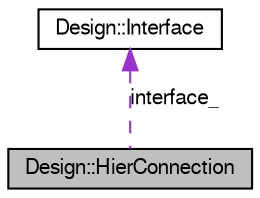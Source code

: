 digraph G
{
  bgcolor="transparent";
  edge [fontname="FreeSans",fontsize=10,labelfontname="FreeSans",labelfontsize=10];
  node [fontname="FreeSans",fontsize=10,shape=record];
  Node1 [label="Design::HierConnection",height=0.2,width=0.4,color="black", fillcolor="grey75", style="filled" fontcolor="black"];
  Node2 -> Node1 [dir=back,color="darkorchid3",fontsize=10,style="dashed",label="interface_",fontname="FreeSans"];
  Node2 [label="Design::Interface",height=0.2,width=0.4,color="black",URL="$struct_design_1_1_interface.html",tooltip="Describes the spirit:interface type in an IP-XACT document."];
}
